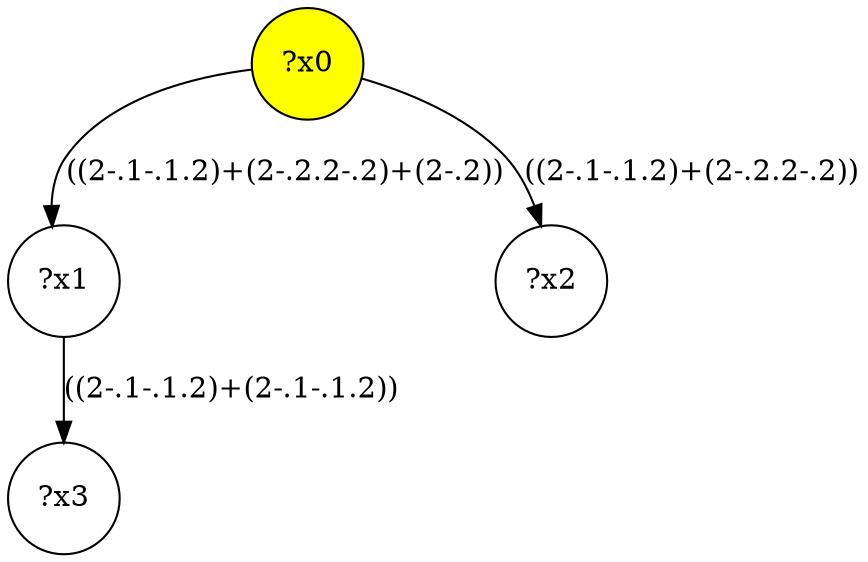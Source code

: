 digraph g {
	x0 [fillcolor="yellow", style="filled," shape=circle, label="?x0"];
	x1 [shape=circle, label="?x1"];
	x0 -> x1 [label="((2-.1-.1.2)+(2-.2.2-.2)+(2-.2))"];
	x2 [shape=circle, label="?x2"];
	x0 -> x2 [label="((2-.1-.1.2)+(2-.2.2-.2))"];
	x3 [shape=circle, label="?x3"];
	x1 -> x3 [label="((2-.1-.1.2)+(2-.1-.1.2))"];
}
